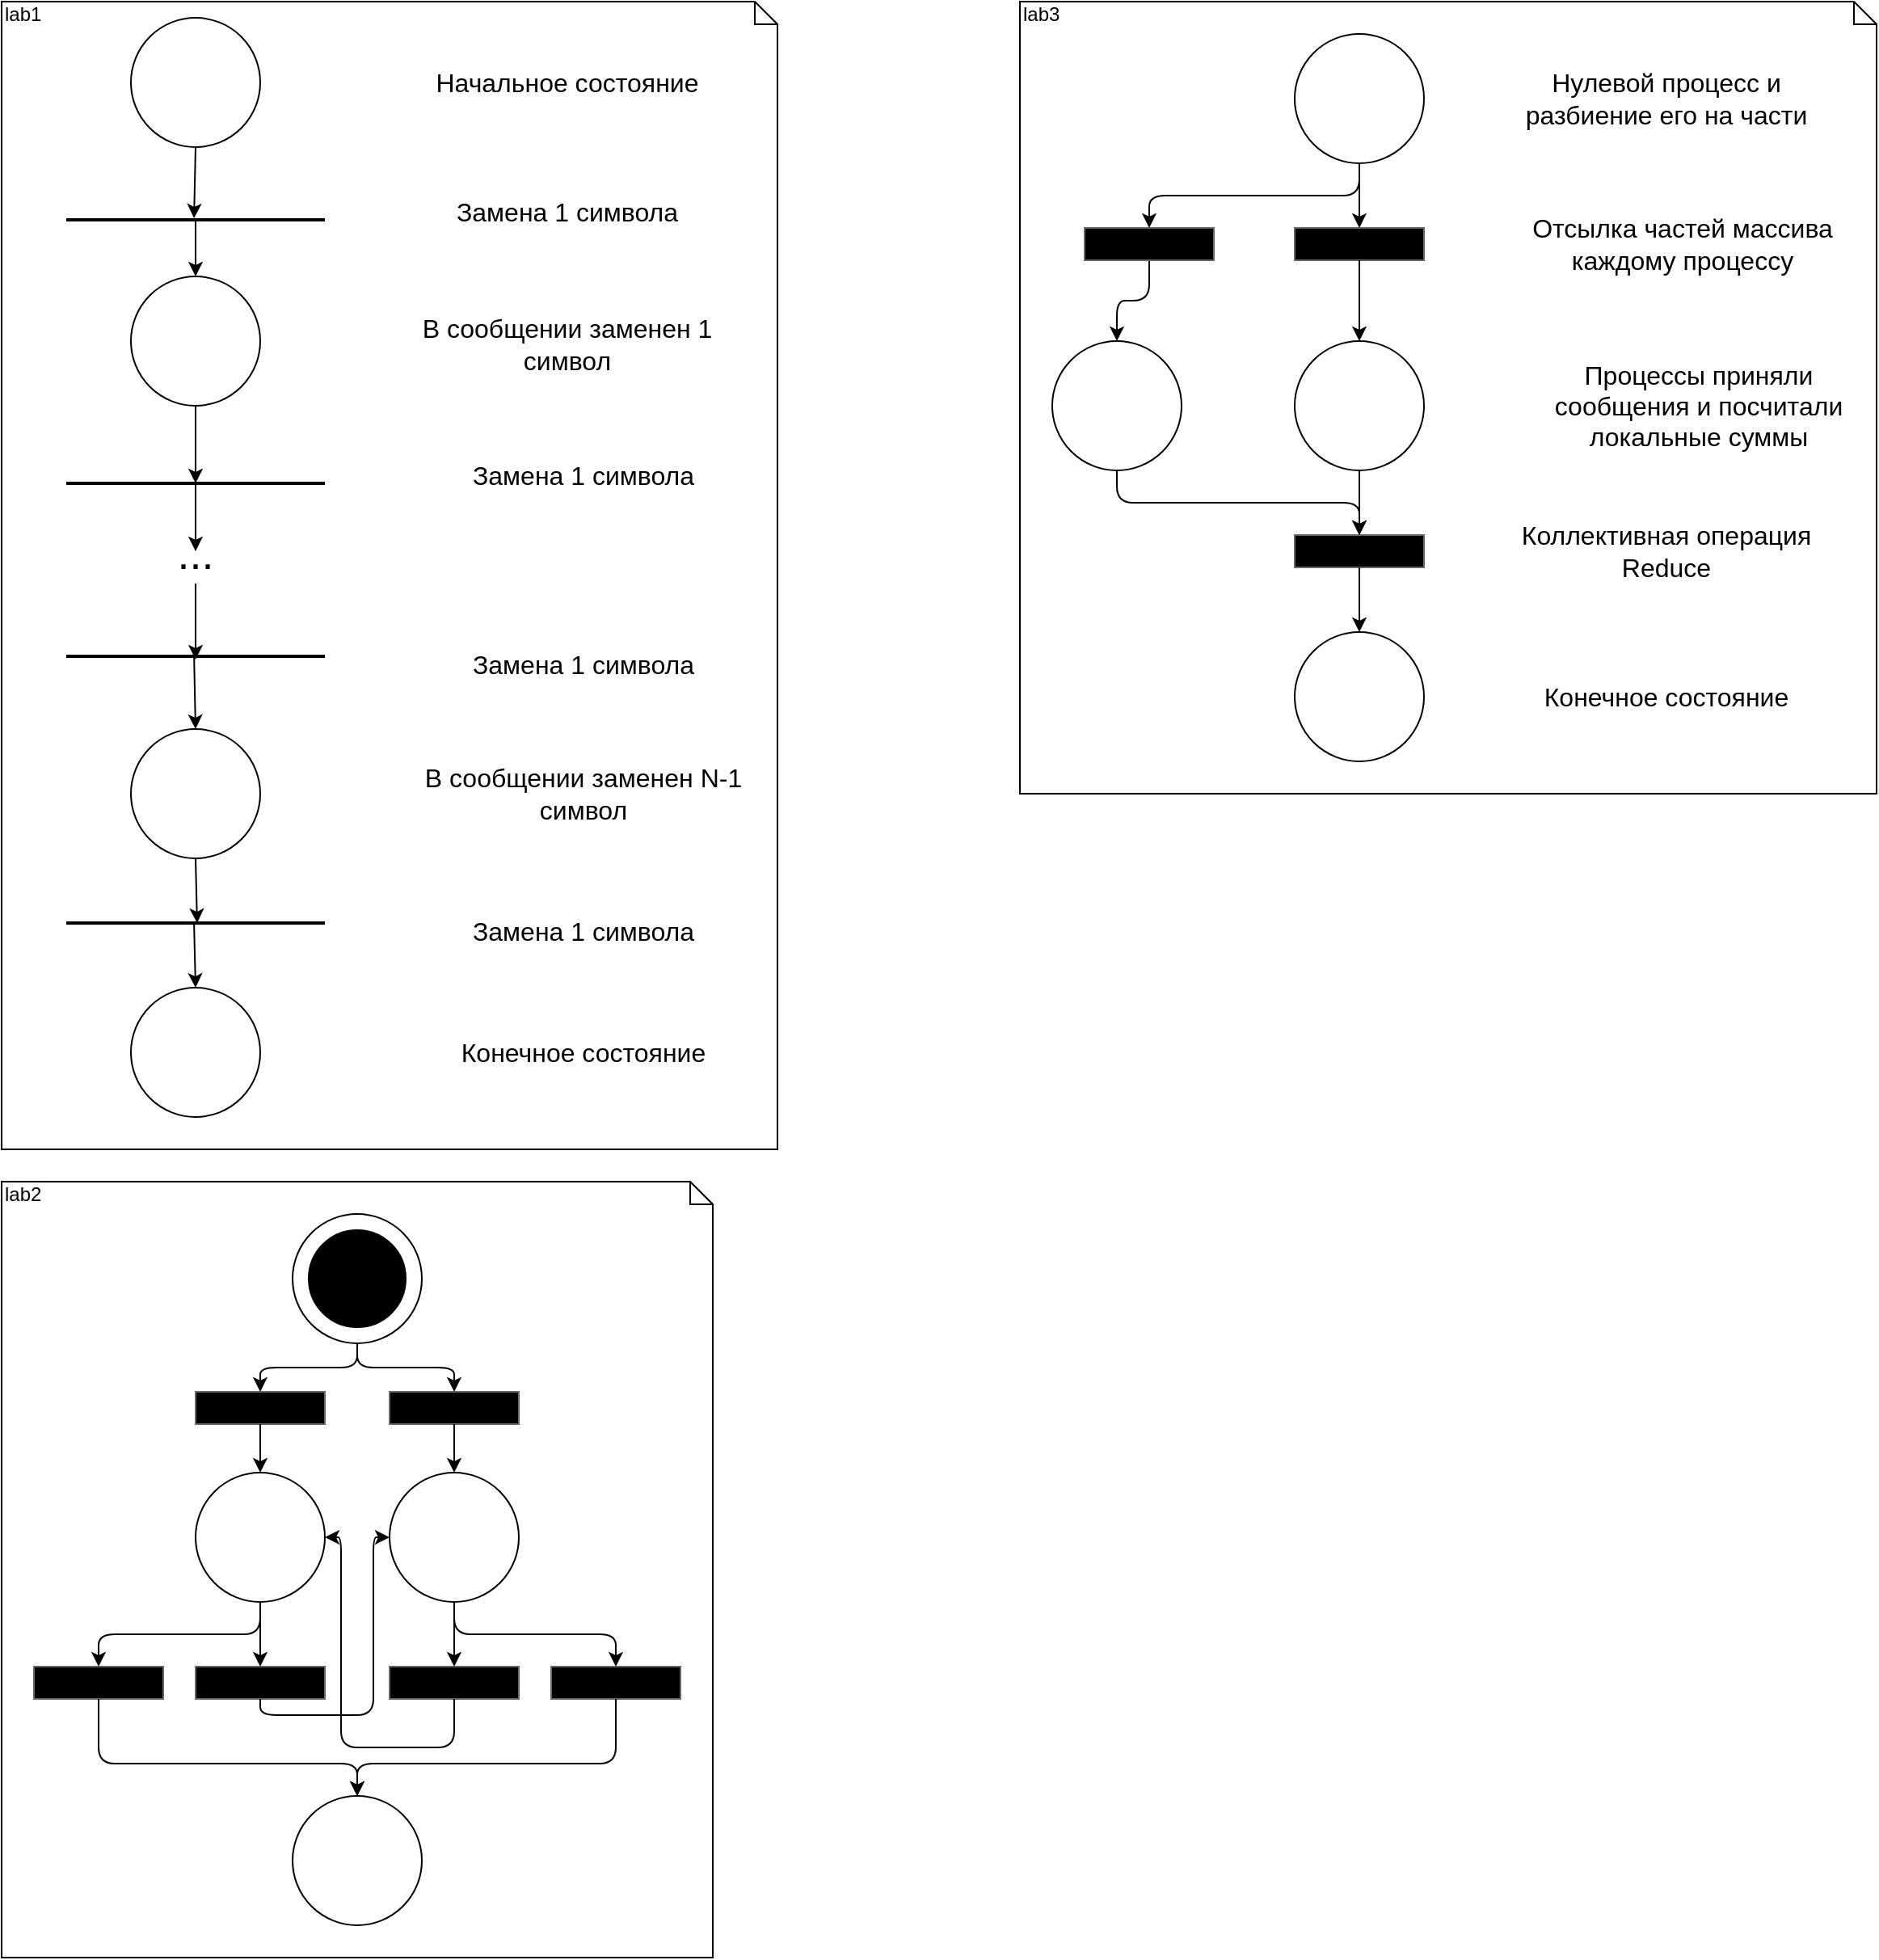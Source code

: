 <mxfile version="12.3.2" type="device" pages="1"><diagram id="6GpnvEEy-C2eloMwzxEv" name="Page-1"><mxGraphModel dx="946" dy="725" grid="1" gridSize="10" guides="1" tooltips="1" connect="1" arrows="1" fold="1" page="1" pageScale="1" pageWidth="827" pageHeight="1169" math="0" shadow="0"><root><mxCell id="0"/><mxCell id="1" parent="0"/><mxCell id="kXW_KmqoTyBfFxPTs8dJ-34" value="" style="group" vertex="1" connectable="0" parent="1"><mxGeometry x="40" y="30" width="480" height="710" as="geometry"/></mxCell><mxCell id="kXW_KmqoTyBfFxPTs8dJ-33" value="lab1" style="shape=note;whiteSpace=wrap;html=1;size=14;verticalAlign=top;align=left;spacingTop=-6;" vertex="1" parent="kXW_KmqoTyBfFxPTs8dJ-34"><mxGeometry width="480" height="710" as="geometry"/></mxCell><mxCell id="kXW_KmqoTyBfFxPTs8dJ-1" value="" style="ellipse;whiteSpace=wrap;html=1;aspect=fixed;" vertex="1" parent="kXW_KmqoTyBfFxPTs8dJ-34"><mxGeometry x="80" y="10" width="80" height="80" as="geometry"/></mxCell><mxCell id="kXW_KmqoTyBfFxPTs8dJ-2" value="" style="ellipse;whiteSpace=wrap;html=1;aspect=fixed;" vertex="1" parent="kXW_KmqoTyBfFxPTs8dJ-34"><mxGeometry x="80" y="170" width="80" height="80" as="geometry"/></mxCell><mxCell id="kXW_KmqoTyBfFxPTs8dJ-3" value="" style="ellipse;whiteSpace=wrap;html=1;aspect=fixed;" vertex="1" parent="kXW_KmqoTyBfFxPTs8dJ-34"><mxGeometry x="80" y="450" width="80" height="80" as="geometry"/></mxCell><mxCell id="kXW_KmqoTyBfFxPTs8dJ-4" value="" style="ellipse;whiteSpace=wrap;html=1;aspect=fixed;" vertex="1" parent="kXW_KmqoTyBfFxPTs8dJ-34"><mxGeometry x="80" y="610" width="80" height="80" as="geometry"/></mxCell><mxCell id="kXW_KmqoTyBfFxPTs8dJ-5" value="" style="line;strokeWidth=2;html=1;" vertex="1" parent="kXW_KmqoTyBfFxPTs8dJ-34"><mxGeometry x="40" y="293" width="160" height="10" as="geometry"/></mxCell><mxCell id="kXW_KmqoTyBfFxPTs8dJ-6" value="" style="line;strokeWidth=2;html=1;" vertex="1" parent="kXW_KmqoTyBfFxPTs8dJ-34"><mxGeometry x="40" y="130" width="160" height="10" as="geometry"/></mxCell><mxCell id="kXW_KmqoTyBfFxPTs8dJ-7" value="" style="line;strokeWidth=2;html=1;" vertex="1" parent="kXW_KmqoTyBfFxPTs8dJ-34"><mxGeometry x="40" y="400" width="160" height="10" as="geometry"/></mxCell><mxCell id="kXW_KmqoTyBfFxPTs8dJ-8" value="" style="line;strokeWidth=2;html=1;" vertex="1" parent="kXW_KmqoTyBfFxPTs8dJ-34"><mxGeometry x="40" y="565" width="160" height="10" as="geometry"/></mxCell><mxCell id="kXW_KmqoTyBfFxPTs8dJ-11" value="" style="endArrow=classic;html=1;entryX=0.494;entryY=0.4;entryDx=0;entryDy=0;entryPerimeter=0;exitX=0.5;exitY=1;exitDx=0;exitDy=0;" edge="1" parent="kXW_KmqoTyBfFxPTs8dJ-34" source="kXW_KmqoTyBfFxPTs8dJ-1" target="kXW_KmqoTyBfFxPTs8dJ-6"><mxGeometry width="50" height="50" relative="1" as="geometry"><mxPoint x="300" y="120" as="sourcePoint"/><mxPoint x="350" y="70" as="targetPoint"/></mxGeometry></mxCell><mxCell id="kXW_KmqoTyBfFxPTs8dJ-12" value="" style="endArrow=classic;html=1;entryX=0.5;entryY=0;entryDx=0;entryDy=0;" edge="1" parent="kXW_KmqoTyBfFxPTs8dJ-34" target="kXW_KmqoTyBfFxPTs8dJ-2"><mxGeometry width="50" height="50" relative="1" as="geometry"><mxPoint x="120" y="136" as="sourcePoint"/><mxPoint x="410" y="150" as="targetPoint"/></mxGeometry></mxCell><mxCell id="kXW_KmqoTyBfFxPTs8dJ-13" value="" style="endArrow=classic;html=1;exitX=0.5;exitY=1;exitDx=0;exitDy=0;" edge="1" parent="kXW_KmqoTyBfFxPTs8dJ-34" source="kXW_KmqoTyBfFxPTs8dJ-2"><mxGeometry width="50" height="50" relative="1" as="geometry"><mxPoint x="300" y="230" as="sourcePoint"/><mxPoint x="120" y="298" as="targetPoint"/></mxGeometry></mxCell><mxCell id="kXW_KmqoTyBfFxPTs8dJ-16" value="" style="endArrow=classic;html=1;exitX=0.5;exitY=0.5;exitDx=0;exitDy=0;exitPerimeter=0;" edge="1" parent="kXW_KmqoTyBfFxPTs8dJ-34" source="kXW_KmqoTyBfFxPTs8dJ-5"><mxGeometry width="50" height="50" relative="1" as="geometry"><mxPoint x="190" y="370" as="sourcePoint"/><mxPoint x="120" y="340" as="targetPoint"/></mxGeometry></mxCell><mxCell id="kXW_KmqoTyBfFxPTs8dJ-17" value="&lt;font style=&quot;font-size: 27px&quot;&gt;...&lt;/font&gt;" style="text;html=1;strokeColor=none;fillColor=none;align=center;verticalAlign=bottom;whiteSpace=wrap;rounded=0padding:5px&#10;;" vertex="1" parent="kXW_KmqoTyBfFxPTs8dJ-34"><mxGeometry x="100" y="340" width="40" height="20" as="geometry"/></mxCell><mxCell id="kXW_KmqoTyBfFxPTs8dJ-21" value="" style="endArrow=classic;html=1;exitX=0.5;exitY=1;exitDx=0;exitDy=0;entryX=0.5;entryY=0.7;entryDx=0;entryDy=0;entryPerimeter=0;" edge="1" parent="kXW_KmqoTyBfFxPTs8dJ-34" source="kXW_KmqoTyBfFxPTs8dJ-17" target="kXW_KmqoTyBfFxPTs8dJ-7"><mxGeometry width="50" height="50" relative="1" as="geometry"><mxPoint x="240" y="380" as="sourcePoint"/><mxPoint x="290" y="330" as="targetPoint"/></mxGeometry></mxCell><mxCell id="kXW_KmqoTyBfFxPTs8dJ-22" value="" style="endArrow=classic;html=1;exitX=0.494;exitY=0.4;exitDx=0;exitDy=0;exitPerimeter=0;entryX=0.5;entryY=0;entryDx=0;entryDy=0;" edge="1" parent="kXW_KmqoTyBfFxPTs8dJ-34" source="kXW_KmqoTyBfFxPTs8dJ-7" target="kXW_KmqoTyBfFxPTs8dJ-3"><mxGeometry width="50" height="50" relative="1" as="geometry"><mxPoint x="320" y="390" as="sourcePoint"/><mxPoint x="370" y="340" as="targetPoint"/></mxGeometry></mxCell><mxCell id="kXW_KmqoTyBfFxPTs8dJ-23" value="" style="endArrow=classic;html=1;exitX=0.5;exitY=1;exitDx=0;exitDy=0;entryX=0.506;entryY=0.5;entryDx=0;entryDy=0;entryPerimeter=0;" edge="1" parent="kXW_KmqoTyBfFxPTs8dJ-34" source="kXW_KmqoTyBfFxPTs8dJ-3" target="kXW_KmqoTyBfFxPTs8dJ-8"><mxGeometry width="50" height="50" relative="1" as="geometry"><mxPoint x="280" y="480" as="sourcePoint"/><mxPoint x="330" y="430" as="targetPoint"/></mxGeometry></mxCell><mxCell id="kXW_KmqoTyBfFxPTs8dJ-24" value="" style="endArrow=classic;html=1;exitX=0.494;exitY=0.5;exitDx=0;exitDy=0;exitPerimeter=0;entryX=0.5;entryY=0;entryDx=0;entryDy=0;" edge="1" parent="kXW_KmqoTyBfFxPTs8dJ-34" source="kXW_KmqoTyBfFxPTs8dJ-8" target="kXW_KmqoTyBfFxPTs8dJ-4"><mxGeometry width="50" height="50" relative="1" as="geometry"><mxPoint x="330" y="640" as="sourcePoint"/><mxPoint x="380" y="590" as="targetPoint"/></mxGeometry></mxCell><mxCell id="kXW_KmqoTyBfFxPTs8dJ-25" value="&lt;font style=&quot;font-size: 16px&quot;&gt;Начальное состояние&lt;/font&gt;" style="text;html=1;strokeColor=none;fillColor=none;align=center;verticalAlign=middle;whiteSpace=wrap;rounded=0;" vertex="1" parent="kXW_KmqoTyBfFxPTs8dJ-34"><mxGeometry x="240" y="30" width="220" height="40" as="geometry"/></mxCell><mxCell id="kXW_KmqoTyBfFxPTs8dJ-26" value="&lt;span style=&quot;font-size: 16px&quot;&gt;Замена 1 символа&lt;/span&gt;" style="text;html=1;strokeColor=none;fillColor=none;align=center;verticalAlign=middle;whiteSpace=wrap;rounded=0;" vertex="1" parent="kXW_KmqoTyBfFxPTs8dJ-34"><mxGeometry x="240" y="110" width="220" height="40" as="geometry"/></mxCell><mxCell id="kXW_KmqoTyBfFxPTs8dJ-27" value="&lt;span style=&quot;font-size: 16px&quot;&gt;В сообщении заменен 1 символ&lt;/span&gt;" style="text;html=1;strokeColor=none;fillColor=none;align=center;verticalAlign=middle;whiteSpace=wrap;rounded=0;" vertex="1" parent="kXW_KmqoTyBfFxPTs8dJ-34"><mxGeometry x="240" y="191.5" width="220" height="40" as="geometry"/></mxCell><mxCell id="kXW_KmqoTyBfFxPTs8dJ-28" value="&lt;span style=&quot;font-size: 16px&quot;&gt;Замена 1 символа&lt;/span&gt;" style="text;html=1;strokeColor=none;fillColor=none;align=center;verticalAlign=middle;whiteSpace=wrap;rounded=0;" vertex="1" parent="kXW_KmqoTyBfFxPTs8dJ-34"><mxGeometry x="250" y="273" width="220" height="40" as="geometry"/></mxCell><mxCell id="kXW_KmqoTyBfFxPTs8dJ-29" value="&lt;span style=&quot;font-size: 16px&quot;&gt;Замена 1 символа&lt;/span&gt;" style="text;html=1;strokeColor=none;fillColor=none;align=center;verticalAlign=middle;whiteSpace=wrap;rounded=0;" vertex="1" parent="kXW_KmqoTyBfFxPTs8dJ-34"><mxGeometry x="250" y="390" width="220" height="40" as="geometry"/></mxCell><mxCell id="kXW_KmqoTyBfFxPTs8dJ-30" value="&lt;span style=&quot;font-size: 16px&quot;&gt;В сообщении заменен N-1 символ&lt;/span&gt;" style="text;html=1;strokeColor=none;fillColor=none;align=center;verticalAlign=middle;whiteSpace=wrap;rounded=0;" vertex="1" parent="kXW_KmqoTyBfFxPTs8dJ-34"><mxGeometry x="250" y="470" width="220" height="40" as="geometry"/></mxCell><mxCell id="kXW_KmqoTyBfFxPTs8dJ-31" value="&lt;span style=&quot;font-size: 16px&quot;&gt;Замена 1 символа&lt;/span&gt;" style="text;html=1;strokeColor=none;fillColor=none;align=center;verticalAlign=middle;whiteSpace=wrap;rounded=0;" vertex="1" parent="kXW_KmqoTyBfFxPTs8dJ-34"><mxGeometry x="250" y="555" width="220" height="40" as="geometry"/></mxCell><mxCell id="kXW_KmqoTyBfFxPTs8dJ-32" value="&lt;font style=&quot;font-size: 16px&quot;&gt;Конечное состояние&lt;/font&gt;" style="text;html=1;strokeColor=none;fillColor=none;align=center;verticalAlign=middle;whiteSpace=wrap;rounded=0;" vertex="1" parent="kXW_KmqoTyBfFxPTs8dJ-34"><mxGeometry x="250" y="630" width="220" height="40" as="geometry"/></mxCell><mxCell id="kXW_KmqoTyBfFxPTs8dJ-122" value="" style="group" vertex="1" connectable="0" parent="1"><mxGeometry x="40" y="760" width="440" height="480" as="geometry"/></mxCell><mxCell id="kXW_KmqoTyBfFxPTs8dJ-121" value="lab2" style="shape=note;whiteSpace=wrap;html=1;size=14;verticalAlign=top;align=left;spacingTop=-6;" vertex="1" parent="kXW_KmqoTyBfFxPTs8dJ-122"><mxGeometry width="440" height="480" as="geometry"/></mxCell><mxCell id="kXW_KmqoTyBfFxPTs8dJ-90" value="" style="ellipse;whiteSpace=wrap;html=1;aspect=fixed;" vertex="1" parent="kXW_KmqoTyBfFxPTs8dJ-122"><mxGeometry x="180" y="20" width="80" height="80" as="geometry"/></mxCell><mxCell id="kXW_KmqoTyBfFxPTs8dJ-91" value="" style="ellipse;whiteSpace=wrap;html=1;aspect=fixed;" vertex="1" parent="kXW_KmqoTyBfFxPTs8dJ-122"><mxGeometry x="120" y="180" width="80" height="80" as="geometry"/></mxCell><mxCell id="kXW_KmqoTyBfFxPTs8dJ-92" value="" style="ellipse;whiteSpace=wrap;html=1;aspect=fixed;" vertex="1" parent="kXW_KmqoTyBfFxPTs8dJ-122"><mxGeometry x="240" y="180" width="80" height="80" as="geometry"/></mxCell><mxCell id="kXW_KmqoTyBfFxPTs8dJ-94" value="" style="rounded=0;whiteSpace=wrap;html=1;fillColor=#000000;strokeColor=#666666;fontColor=#333333;" vertex="1" parent="kXW_KmqoTyBfFxPTs8dJ-122"><mxGeometry x="120" y="130" width="80" height="20" as="geometry"/></mxCell><mxCell id="kXW_KmqoTyBfFxPTs8dJ-95" value="" style="rounded=0;whiteSpace=wrap;html=1;fillColor=#000000;strokeColor=#666666;fontColor=#333333;" vertex="1" parent="kXW_KmqoTyBfFxPTs8dJ-122"><mxGeometry x="240" y="130" width="80" height="20" as="geometry"/></mxCell><mxCell id="kXW_KmqoTyBfFxPTs8dJ-96" value="" style="rounded=0;whiteSpace=wrap;html=1;fillColor=#000000;strokeColor=#666666;fontColor=#333333;" vertex="1" parent="kXW_KmqoTyBfFxPTs8dJ-122"><mxGeometry x="240" y="300" width="80" height="20" as="geometry"/></mxCell><mxCell id="kXW_KmqoTyBfFxPTs8dJ-97" value="" style="rounded=0;whiteSpace=wrap;html=1;fillColor=#000000;strokeColor=#666666;fontColor=#333333;" vertex="1" parent="kXW_KmqoTyBfFxPTs8dJ-122"><mxGeometry x="340" y="300" width="80" height="20" as="geometry"/></mxCell><mxCell id="kXW_KmqoTyBfFxPTs8dJ-98" value="" style="rounded=0;whiteSpace=wrap;html=1;fillColor=#000000;strokeColor=#666666;fontColor=#333333;" vertex="1" parent="kXW_KmqoTyBfFxPTs8dJ-122"><mxGeometry x="120" y="300" width="80" height="20" as="geometry"/></mxCell><mxCell id="kXW_KmqoTyBfFxPTs8dJ-99" value="" style="rounded=0;whiteSpace=wrap;html=1;fillColor=#000000;strokeColor=#666666;fontColor=#333333;" vertex="1" parent="kXW_KmqoTyBfFxPTs8dJ-122"><mxGeometry x="20" y="300" width="80" height="20" as="geometry"/></mxCell><mxCell id="kXW_KmqoTyBfFxPTs8dJ-103" value="" style="edgeStyle=elbowEdgeStyle;elbow=vertical;endArrow=classic;html=1;exitX=0.5;exitY=1;exitDx=0;exitDy=0;entryX=0.5;entryY=0;entryDx=0;entryDy=0;" edge="1" parent="kXW_KmqoTyBfFxPTs8dJ-122" source="kXW_KmqoTyBfFxPTs8dJ-90" target="kXW_KmqoTyBfFxPTs8dJ-94"><mxGeometry width="50" height="50" relative="1" as="geometry"><mxPoint x="-60" y="160" as="sourcePoint"/><mxPoint x="-10" y="110" as="targetPoint"/></mxGeometry></mxCell><mxCell id="kXW_KmqoTyBfFxPTs8dJ-104" value="" style="edgeStyle=elbowEdgeStyle;elbow=vertical;endArrow=classic;html=1;exitX=0.5;exitY=1;exitDx=0;exitDy=0;entryX=0.5;entryY=0;entryDx=0;entryDy=0;" edge="1" parent="kXW_KmqoTyBfFxPTs8dJ-122" source="kXW_KmqoTyBfFxPTs8dJ-90" target="kXW_KmqoTyBfFxPTs8dJ-95"><mxGeometry width="50" height="50" relative="1" as="geometry"><mxPoint x="-30" y="130" as="sourcePoint"/><mxPoint x="20" y="80" as="targetPoint"/></mxGeometry></mxCell><mxCell id="kXW_KmqoTyBfFxPTs8dJ-105" value="" style="edgeStyle=elbowEdgeStyle;elbow=vertical;endArrow=classic;html=1;exitX=0.5;exitY=1;exitDx=0;exitDy=0;entryX=0.5;entryY=0;entryDx=0;entryDy=0;" edge="1" parent="kXW_KmqoTyBfFxPTs8dJ-122" source="kXW_KmqoTyBfFxPTs8dJ-94" target="kXW_KmqoTyBfFxPTs8dJ-91"><mxGeometry width="50" height="50" relative="1" as="geometry"><mxPoint x="-10" y="220" as="sourcePoint"/><mxPoint x="40" y="170" as="targetPoint"/></mxGeometry></mxCell><mxCell id="kXW_KmqoTyBfFxPTs8dJ-106" value="" style="edgeStyle=elbowEdgeStyle;elbow=vertical;endArrow=classic;html=1;exitX=0.5;exitY=1;exitDx=0;exitDy=0;entryX=0.5;entryY=0;entryDx=0;entryDy=0;" edge="1" parent="kXW_KmqoTyBfFxPTs8dJ-122" source="kXW_KmqoTyBfFxPTs8dJ-95" target="kXW_KmqoTyBfFxPTs8dJ-92"><mxGeometry width="50" height="50" relative="1" as="geometry"><mxPoint x="480" y="240" as="sourcePoint"/><mxPoint x="530" y="190" as="targetPoint"/></mxGeometry></mxCell><mxCell id="kXW_KmqoTyBfFxPTs8dJ-107" value="" style="edgeStyle=elbowEdgeStyle;elbow=vertical;endArrow=classic;html=1;exitX=0.5;exitY=1;exitDx=0;exitDy=0;entryX=0.5;entryY=0;entryDx=0;entryDy=0;" edge="1" parent="kXW_KmqoTyBfFxPTs8dJ-122" source="kXW_KmqoTyBfFxPTs8dJ-91" target="kXW_KmqoTyBfFxPTs8dJ-99"><mxGeometry width="50" height="50" relative="1" as="geometry"><mxPoint y="270" as="sourcePoint"/><mxPoint x="50" y="220" as="targetPoint"/></mxGeometry></mxCell><mxCell id="kXW_KmqoTyBfFxPTs8dJ-108" value="" style="edgeStyle=elbowEdgeStyle;elbow=horizontal;endArrow=classic;html=1;exitX=0.5;exitY=1;exitDx=0;exitDy=0;entryX=0.5;entryY=0;entryDx=0;entryDy=0;" edge="1" parent="kXW_KmqoTyBfFxPTs8dJ-122" source="kXW_KmqoTyBfFxPTs8dJ-91" target="kXW_KmqoTyBfFxPTs8dJ-98"><mxGeometry width="50" height="50" relative="1" as="geometry"><mxPoint x="-80" y="240" as="sourcePoint"/><mxPoint x="-30" y="190" as="targetPoint"/></mxGeometry></mxCell><mxCell id="kXW_KmqoTyBfFxPTs8dJ-110" value="" style="edgeStyle=elbowEdgeStyle;elbow=vertical;endArrow=classic;html=1;exitX=0.5;exitY=1;exitDx=0;exitDy=0;entryX=0.5;entryY=0;entryDx=0;entryDy=0;" edge="1" parent="kXW_KmqoTyBfFxPTs8dJ-122" source="kXW_KmqoTyBfFxPTs8dJ-92" target="kXW_KmqoTyBfFxPTs8dJ-97"><mxGeometry width="50" height="50" relative="1" as="geometry"><mxPoint x="370" y="220" as="sourcePoint"/><mxPoint x="420" y="170" as="targetPoint"/></mxGeometry></mxCell><mxCell id="kXW_KmqoTyBfFxPTs8dJ-111" value="" style="edgeStyle=elbowEdgeStyle;elbow=vertical;endArrow=classic;html=1;exitX=0.5;exitY=1;exitDx=0;exitDy=0;entryX=0.5;entryY=0;entryDx=0;entryDy=0;" edge="1" parent="kXW_KmqoTyBfFxPTs8dJ-122" source="kXW_KmqoTyBfFxPTs8dJ-92" target="kXW_KmqoTyBfFxPTs8dJ-96"><mxGeometry width="50" height="50" relative="1" as="geometry"><mxPoint x="350" y="230" as="sourcePoint"/><mxPoint x="400" y="180" as="targetPoint"/></mxGeometry></mxCell><mxCell id="kXW_KmqoTyBfFxPTs8dJ-113" value="" style="edgeStyle=segmentEdgeStyle;endArrow=classic;html=1;exitX=0.5;exitY=1;exitDx=0;exitDy=0;entryX=1;entryY=0.5;entryDx=0;entryDy=0;" edge="1" parent="kXW_KmqoTyBfFxPTs8dJ-122" source="kXW_KmqoTyBfFxPTs8dJ-96" target="kXW_KmqoTyBfFxPTs8dJ-91"><mxGeometry width="50" height="50" relative="1" as="geometry"><mxPoint x="190" y="420" as="sourcePoint"/><mxPoint x="240" y="370" as="targetPoint"/><Array as="points"><mxPoint x="280" y="350"/><mxPoint x="210" y="350"/><mxPoint x="210" y="220"/></Array></mxGeometry></mxCell><mxCell id="kXW_KmqoTyBfFxPTs8dJ-114" value="" style="edgeStyle=segmentEdgeStyle;endArrow=classic;html=1;entryX=0;entryY=0.5;entryDx=0;entryDy=0;exitX=0.5;exitY=1;exitDx=0;exitDy=0;" edge="1" parent="kXW_KmqoTyBfFxPTs8dJ-122" source="kXW_KmqoTyBfFxPTs8dJ-98" target="kXW_KmqoTyBfFxPTs8dJ-92"><mxGeometry width="50" height="50" relative="1" as="geometry"><mxPoint x="130" y="400" as="sourcePoint"/><mxPoint x="180" y="350" as="targetPoint"/><Array as="points"><mxPoint x="160" y="330"/><mxPoint x="230" y="330"/><mxPoint x="230" y="220"/></Array></mxGeometry></mxCell><mxCell id="kXW_KmqoTyBfFxPTs8dJ-117" value="" style="ellipse;whiteSpace=wrap;html=1;aspect=fixed;" vertex="1" parent="kXW_KmqoTyBfFxPTs8dJ-122"><mxGeometry x="180" y="380" width="80" height="80" as="geometry"/></mxCell><mxCell id="kXW_KmqoTyBfFxPTs8dJ-118" value="" style="edgeStyle=elbowEdgeStyle;elbow=vertical;endArrow=classic;html=1;exitX=0.5;exitY=1;exitDx=0;exitDy=0;entryX=0.5;entryY=0;entryDx=0;entryDy=0;" edge="1" parent="kXW_KmqoTyBfFxPTs8dJ-122" source="kXW_KmqoTyBfFxPTs8dJ-97" target="kXW_KmqoTyBfFxPTs8dJ-117"><mxGeometry width="50" height="50" relative="1" as="geometry"><mxPoint x="340" y="430" as="sourcePoint"/><mxPoint x="390" y="380" as="targetPoint"/><Array as="points"><mxPoint x="290" y="360"/></Array></mxGeometry></mxCell><mxCell id="kXW_KmqoTyBfFxPTs8dJ-119" value="" style="edgeStyle=elbowEdgeStyle;elbow=vertical;endArrow=classic;html=1;exitX=0.5;exitY=1;exitDx=0;exitDy=0;entryX=0.5;entryY=0;entryDx=0;entryDy=0;" edge="1" parent="kXW_KmqoTyBfFxPTs8dJ-122" source="kXW_KmqoTyBfFxPTs8dJ-99" target="kXW_KmqoTyBfFxPTs8dJ-117"><mxGeometry width="50" height="50" relative="1" as="geometry"><mxPoint x="30" y="420" as="sourcePoint"/><mxPoint x="80" y="370" as="targetPoint"/><Array as="points"><mxPoint x="140" y="360"/></Array></mxGeometry></mxCell><mxCell id="kXW_KmqoTyBfFxPTs8dJ-120" value="" style="ellipse;whiteSpace=wrap;html=1;aspect=fixed;fillColor=#000000;" vertex="1" parent="kXW_KmqoTyBfFxPTs8dJ-122"><mxGeometry x="190" y="30" width="60" height="60" as="geometry"/></mxCell><mxCell id="kXW_KmqoTyBfFxPTs8dJ-172" value="" style="group" vertex="1" connectable="0" parent="1"><mxGeometry x="670" y="30" width="530" height="490" as="geometry"/></mxCell><mxCell id="kXW_KmqoTyBfFxPTs8dJ-168" value="" style="group" vertex="1" connectable="0" parent="kXW_KmqoTyBfFxPTs8dJ-172"><mxGeometry width="530" height="490" as="geometry"/></mxCell><mxCell id="kXW_KmqoTyBfFxPTs8dJ-167" value="lab3" style="shape=note;whiteSpace=wrap;html=1;size=14;verticalAlign=top;align=left;spacingTop=-6;" vertex="1" parent="kXW_KmqoTyBfFxPTs8dJ-168"><mxGeometry width="530" height="490" as="geometry"/></mxCell><mxCell id="kXW_KmqoTyBfFxPTs8dJ-123" value="" style="ellipse;whiteSpace=wrap;html=1;aspect=fixed;" vertex="1" parent="kXW_KmqoTyBfFxPTs8dJ-168"><mxGeometry x="170" y="20" width="80" height="80" as="geometry"/></mxCell><mxCell id="kXW_KmqoTyBfFxPTs8dJ-149" value="" style="rounded=0;whiteSpace=wrap;html=1;fillColor=#000000;strokeColor=#666666;fontColor=#333333;" vertex="1" parent="kXW_KmqoTyBfFxPTs8dJ-168"><mxGeometry x="170" y="140" width="80" height="20" as="geometry"/></mxCell><mxCell id="kXW_KmqoTyBfFxPTs8dJ-150" value="" style="ellipse;whiteSpace=wrap;html=1;aspect=fixed;" vertex="1" parent="kXW_KmqoTyBfFxPTs8dJ-168"><mxGeometry x="20" y="210" width="80" height="80" as="geometry"/></mxCell><mxCell id="kXW_KmqoTyBfFxPTs8dJ-151" value="" style="ellipse;whiteSpace=wrap;html=1;aspect=fixed;" vertex="1" parent="kXW_KmqoTyBfFxPTs8dJ-168"><mxGeometry x="170" y="210" width="80" height="80" as="geometry"/></mxCell><mxCell id="kXW_KmqoTyBfFxPTs8dJ-153" value="" style="rounded=0;whiteSpace=wrap;html=1;fillColor=#000000;strokeColor=#666666;fontColor=#333333;" vertex="1" parent="kXW_KmqoTyBfFxPTs8dJ-168"><mxGeometry x="170" y="330" width="80" height="20" as="geometry"/></mxCell><mxCell id="kXW_KmqoTyBfFxPTs8dJ-154" value="" style="ellipse;whiteSpace=wrap;html=1;aspect=fixed;" vertex="1" parent="kXW_KmqoTyBfFxPTs8dJ-168"><mxGeometry x="170" y="390" width="80" height="80" as="geometry"/></mxCell><mxCell id="kXW_KmqoTyBfFxPTs8dJ-156" value="" style="edgeStyle=elbowEdgeStyle;elbow=vertical;endArrow=classic;html=1;entryX=0.5;entryY=0;entryDx=0;entryDy=0;exitX=0.5;exitY=1;exitDx=0;exitDy=0;" edge="1" parent="kXW_KmqoTyBfFxPTs8dJ-168" source="kXW_KmqoTyBfFxPTs8dJ-123" target="kXW_KmqoTyBfFxPTs8dJ-149"><mxGeometry width="50" height="50" relative="1" as="geometry"><mxPoint x="70" y="160" as="sourcePoint"/><mxPoint x="120" y="110" as="targetPoint"/></mxGeometry></mxCell><mxCell id="kXW_KmqoTyBfFxPTs8dJ-157" value="" style="edgeStyle=elbowEdgeStyle;elbow=vertical;endArrow=classic;html=1;exitX=0.5;exitY=1;exitDx=0;exitDy=0;entryX=0.5;entryY=0;entryDx=0;entryDy=0;" edge="1" parent="kXW_KmqoTyBfFxPTs8dJ-168" source="kXW_KmqoTyBfFxPTs8dJ-149" target="kXW_KmqoTyBfFxPTs8dJ-151"><mxGeometry width="50" height="50" relative="1" as="geometry"><mxPoint x="30" y="190" as="sourcePoint"/><mxPoint x="80" y="140" as="targetPoint"/></mxGeometry></mxCell><mxCell id="kXW_KmqoTyBfFxPTs8dJ-158" value="" style="edgeStyle=elbowEdgeStyle;elbow=vertical;endArrow=classic;html=1;exitX=0.5;exitY=1;exitDx=0;exitDy=0;entryX=0.5;entryY=0;entryDx=0;entryDy=0;" edge="1" parent="kXW_KmqoTyBfFxPTs8dJ-168" source="kXW_KmqoTyBfFxPTs8dJ-169" target="kXW_KmqoTyBfFxPTs8dJ-150"><mxGeometry width="50" height="50" relative="1" as="geometry"><mxPoint x="-10" y="180" as="sourcePoint"/><mxPoint x="40" y="130" as="targetPoint"/></mxGeometry></mxCell><mxCell id="kXW_KmqoTyBfFxPTs8dJ-159" value="" style="edgeStyle=elbowEdgeStyle;elbow=vertical;endArrow=classic;html=1;entryX=0.5;entryY=0;entryDx=0;entryDy=0;exitX=0.5;exitY=1;exitDx=0;exitDy=0;" edge="1" parent="kXW_KmqoTyBfFxPTs8dJ-168" source="kXW_KmqoTyBfFxPTs8dJ-150" target="kXW_KmqoTyBfFxPTs8dJ-153"><mxGeometry width="50" height="50" relative="1" as="geometry"><mxPoint x="20" y="370" as="sourcePoint"/><mxPoint x="70" y="320" as="targetPoint"/></mxGeometry></mxCell><mxCell id="kXW_KmqoTyBfFxPTs8dJ-160" value="" style="edgeStyle=elbowEdgeStyle;elbow=vertical;endArrow=classic;html=1;exitX=0.5;exitY=1;exitDx=0;exitDy=0;entryX=0.5;entryY=0;entryDx=0;entryDy=0;" edge="1" parent="kXW_KmqoTyBfFxPTs8dJ-168" source="kXW_KmqoTyBfFxPTs8dJ-151" target="kXW_KmqoTyBfFxPTs8dJ-153"><mxGeometry width="50" height="50" relative="1" as="geometry"><mxPoint x="80" y="410" as="sourcePoint"/><mxPoint x="130" y="360" as="targetPoint"/></mxGeometry></mxCell><mxCell id="kXW_KmqoTyBfFxPTs8dJ-161" value="" style="edgeStyle=elbowEdgeStyle;elbow=vertical;endArrow=classic;html=1;exitX=0.5;exitY=1;exitDx=0;exitDy=0;entryX=0.5;entryY=0;entryDx=0;entryDy=0;" edge="1" parent="kXW_KmqoTyBfFxPTs8dJ-168" source="kXW_KmqoTyBfFxPTs8dJ-153" target="kXW_KmqoTyBfFxPTs8dJ-154"><mxGeometry width="50" height="50" relative="1" as="geometry"><mxPoint y="450" as="sourcePoint"/><mxPoint x="50" y="400" as="targetPoint"/></mxGeometry></mxCell><mxCell id="kXW_KmqoTyBfFxPTs8dJ-162" value="&lt;span style=&quot;font-size: 16px&quot;&gt;Нулевой процесс и разбиение его на части&lt;/span&gt;" style="text;html=1;strokeColor=none;fillColor=none;align=center;verticalAlign=middle;whiteSpace=wrap;rounded=0;" vertex="1" parent="kXW_KmqoTyBfFxPTs8dJ-168"><mxGeometry x="290" y="40" width="220" height="40" as="geometry"/></mxCell><mxCell id="kXW_KmqoTyBfFxPTs8dJ-163" value="&lt;font style=&quot;font-size: 16px&quot;&gt;Конечное состояние&lt;/font&gt;" style="text;html=1;strokeColor=none;fillColor=none;align=center;verticalAlign=middle;whiteSpace=wrap;rounded=0;" vertex="1" parent="kXW_KmqoTyBfFxPTs8dJ-168"><mxGeometry x="290" y="410" width="220" height="40" as="geometry"/></mxCell><mxCell id="kXW_KmqoTyBfFxPTs8dJ-164" value="&lt;span style=&quot;font-size: 16px&quot;&gt;Коллективная операция Reduce&lt;/span&gt;" style="text;html=1;strokeColor=none;fillColor=none;align=center;verticalAlign=middle;whiteSpace=wrap;rounded=0;" vertex="1" parent="kXW_KmqoTyBfFxPTs8dJ-168"><mxGeometry x="290" y="320" width="220" height="40" as="geometry"/></mxCell><mxCell id="kXW_KmqoTyBfFxPTs8dJ-165" value="&lt;span style=&quot;font-size: 16px&quot;&gt;Отсылка частей массива каждому процессу&lt;/span&gt;" style="text;html=1;strokeColor=none;fillColor=none;align=center;verticalAlign=middle;whiteSpace=wrap;rounded=0;" vertex="1" parent="kXW_KmqoTyBfFxPTs8dJ-168"><mxGeometry x="300" y="130" width="220" height="40" as="geometry"/></mxCell><mxCell id="kXW_KmqoTyBfFxPTs8dJ-166" value="&lt;span style=&quot;font-size: 16px&quot;&gt;Процессы приняли сообщения и посчитали локальные суммы&lt;/span&gt;" style="text;html=1;strokeColor=none;fillColor=none;align=center;verticalAlign=middle;whiteSpace=wrap;rounded=0;" vertex="1" parent="kXW_KmqoTyBfFxPTs8dJ-168"><mxGeometry x="310" y="230" width="220" height="40" as="geometry"/></mxCell><mxCell id="kXW_KmqoTyBfFxPTs8dJ-169" value="" style="rounded=0;whiteSpace=wrap;html=1;fillColor=#000000;strokeColor=#666666;fontColor=#333333;" vertex="1" parent="kXW_KmqoTyBfFxPTs8dJ-168"><mxGeometry x="40" y="140" width="80" height="20" as="geometry"/></mxCell><mxCell id="kXW_KmqoTyBfFxPTs8dJ-170" value="" style="edgeStyle=elbowEdgeStyle;elbow=vertical;endArrow=classic;html=1;entryX=0.5;entryY=0;entryDx=0;entryDy=0;exitX=0.5;exitY=1;exitDx=0;exitDy=0;" edge="1" parent="kXW_KmqoTyBfFxPTs8dJ-168" source="kXW_KmqoTyBfFxPTs8dJ-123" target="kXW_KmqoTyBfFxPTs8dJ-169"><mxGeometry width="50" height="50" relative="1" as="geometry"><mxPoint x="50" y="120" as="sourcePoint"/><mxPoint x="100" y="70" as="targetPoint"/></mxGeometry></mxCell></root></mxGraphModel></diagram></mxfile>